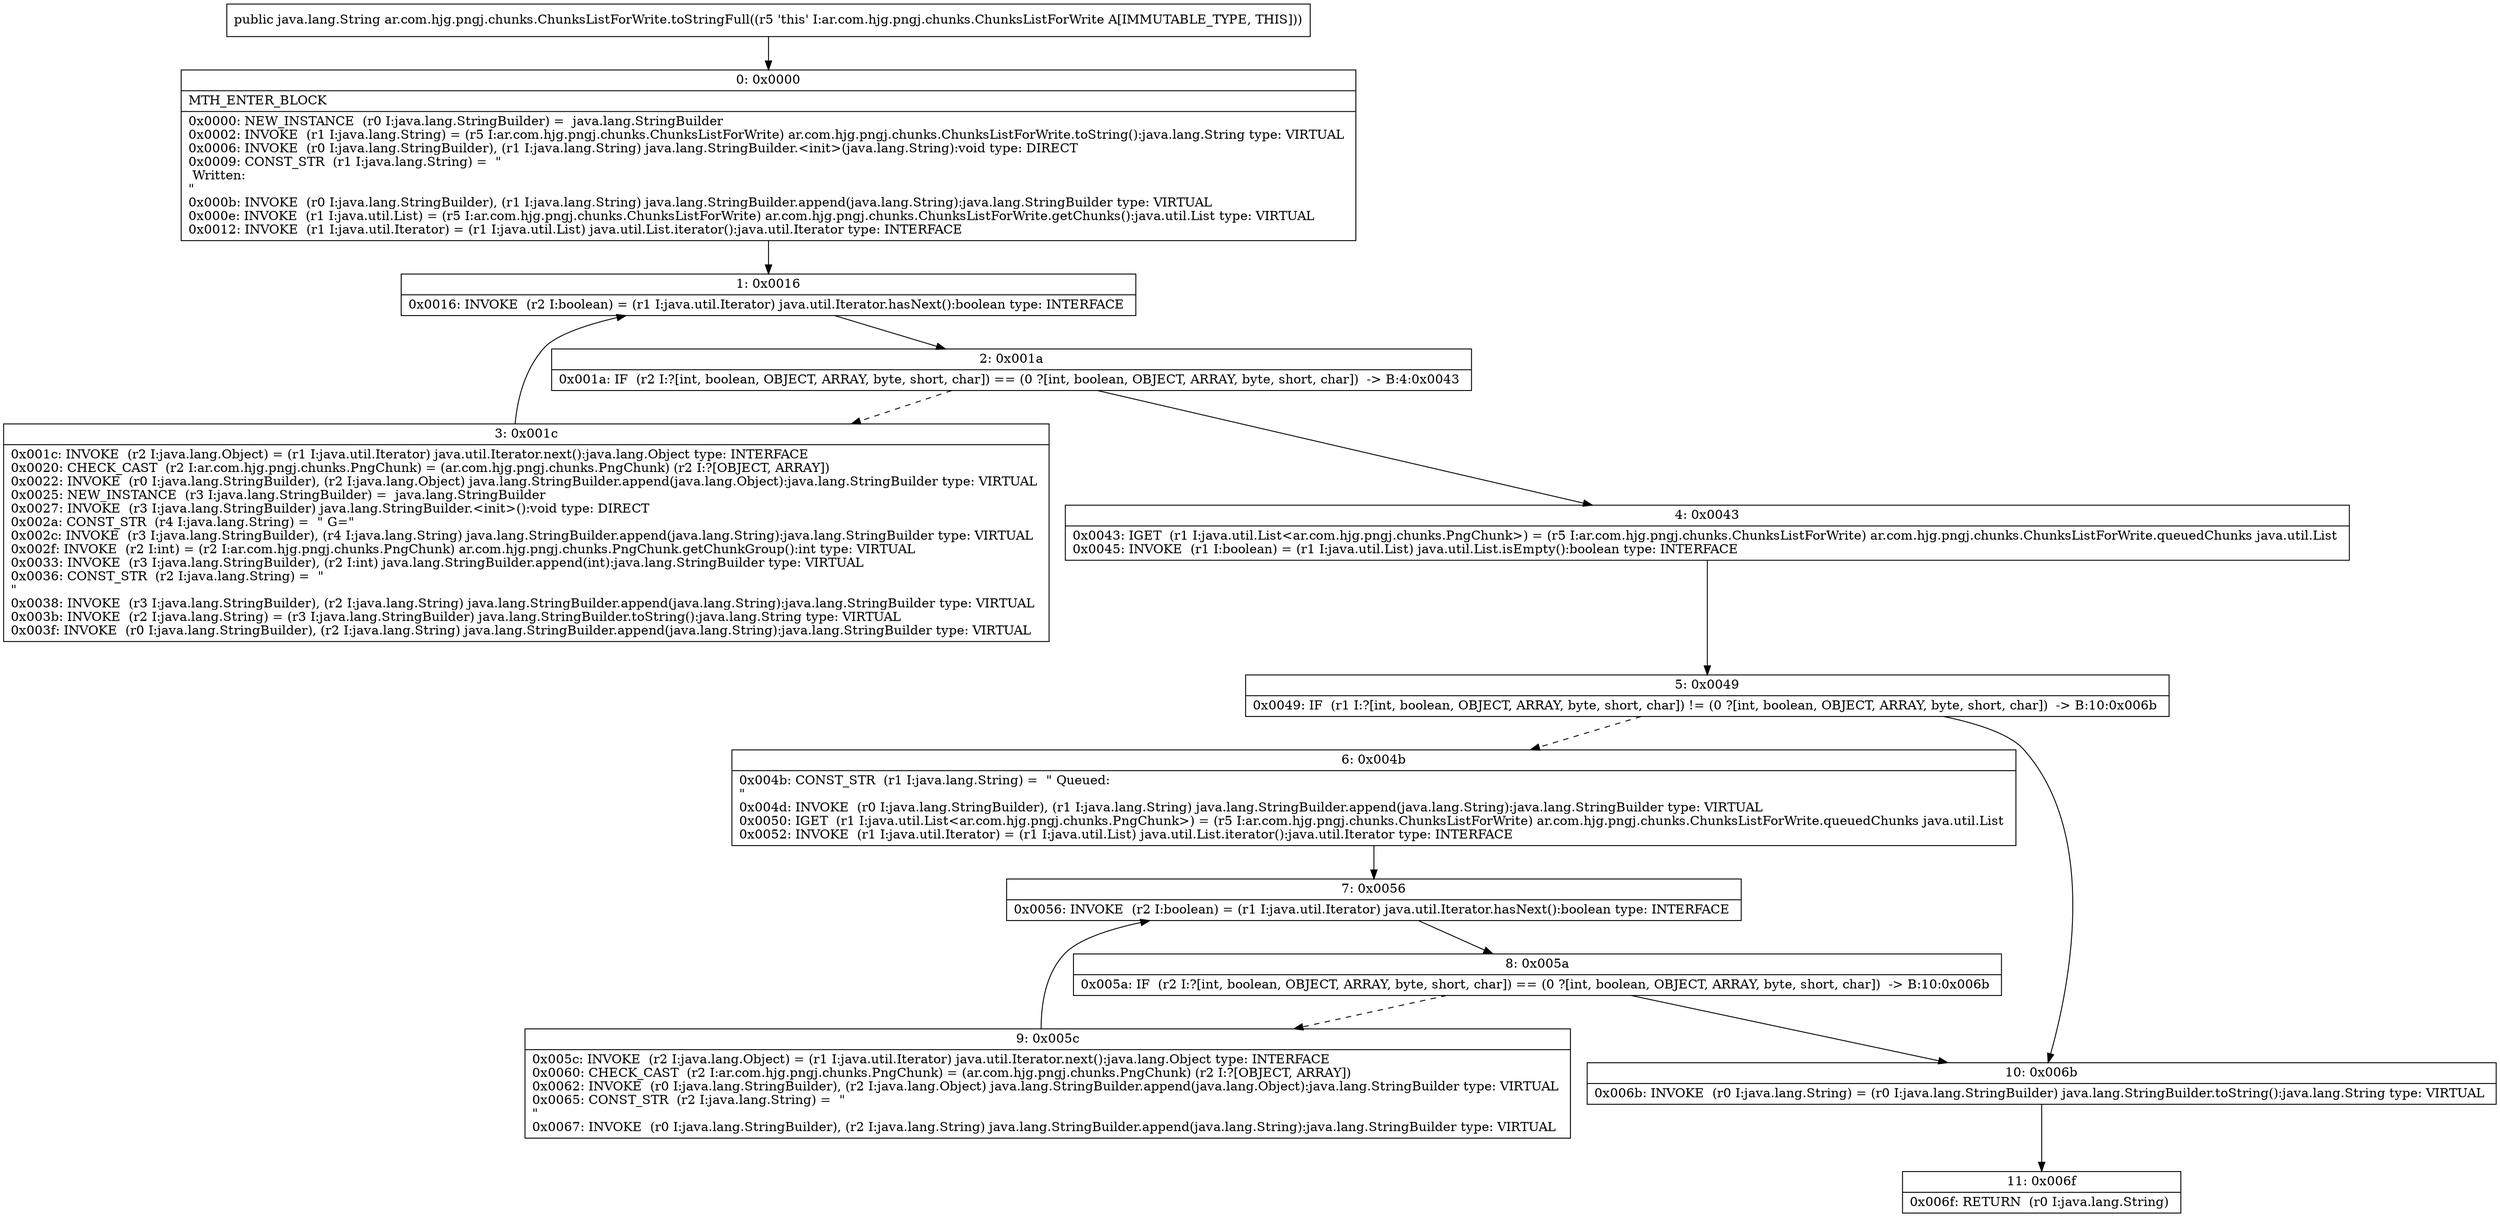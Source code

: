digraph "CFG forar.com.hjg.pngj.chunks.ChunksListForWrite.toStringFull()Ljava\/lang\/String;" {
Node_0 [shape=record,label="{0\:\ 0x0000|MTH_ENTER_BLOCK\l|0x0000: NEW_INSTANCE  (r0 I:java.lang.StringBuilder) =  java.lang.StringBuilder \l0x0002: INVOKE  (r1 I:java.lang.String) = (r5 I:ar.com.hjg.pngj.chunks.ChunksListForWrite) ar.com.hjg.pngj.chunks.ChunksListForWrite.toString():java.lang.String type: VIRTUAL \l0x0006: INVOKE  (r0 I:java.lang.StringBuilder), (r1 I:java.lang.String) java.lang.StringBuilder.\<init\>(java.lang.String):void type: DIRECT \l0x0009: CONST_STR  (r1 I:java.lang.String) =  \"\l Written:\l\" \l0x000b: INVOKE  (r0 I:java.lang.StringBuilder), (r1 I:java.lang.String) java.lang.StringBuilder.append(java.lang.String):java.lang.StringBuilder type: VIRTUAL \l0x000e: INVOKE  (r1 I:java.util.List) = (r5 I:ar.com.hjg.pngj.chunks.ChunksListForWrite) ar.com.hjg.pngj.chunks.ChunksListForWrite.getChunks():java.util.List type: VIRTUAL \l0x0012: INVOKE  (r1 I:java.util.Iterator) = (r1 I:java.util.List) java.util.List.iterator():java.util.Iterator type: INTERFACE \l}"];
Node_1 [shape=record,label="{1\:\ 0x0016|0x0016: INVOKE  (r2 I:boolean) = (r1 I:java.util.Iterator) java.util.Iterator.hasNext():boolean type: INTERFACE \l}"];
Node_2 [shape=record,label="{2\:\ 0x001a|0x001a: IF  (r2 I:?[int, boolean, OBJECT, ARRAY, byte, short, char]) == (0 ?[int, boolean, OBJECT, ARRAY, byte, short, char])  \-\> B:4:0x0043 \l}"];
Node_3 [shape=record,label="{3\:\ 0x001c|0x001c: INVOKE  (r2 I:java.lang.Object) = (r1 I:java.util.Iterator) java.util.Iterator.next():java.lang.Object type: INTERFACE \l0x0020: CHECK_CAST  (r2 I:ar.com.hjg.pngj.chunks.PngChunk) = (ar.com.hjg.pngj.chunks.PngChunk) (r2 I:?[OBJECT, ARRAY]) \l0x0022: INVOKE  (r0 I:java.lang.StringBuilder), (r2 I:java.lang.Object) java.lang.StringBuilder.append(java.lang.Object):java.lang.StringBuilder type: VIRTUAL \l0x0025: NEW_INSTANCE  (r3 I:java.lang.StringBuilder) =  java.lang.StringBuilder \l0x0027: INVOKE  (r3 I:java.lang.StringBuilder) java.lang.StringBuilder.\<init\>():void type: DIRECT \l0x002a: CONST_STR  (r4 I:java.lang.String) =  \" G=\" \l0x002c: INVOKE  (r3 I:java.lang.StringBuilder), (r4 I:java.lang.String) java.lang.StringBuilder.append(java.lang.String):java.lang.StringBuilder type: VIRTUAL \l0x002f: INVOKE  (r2 I:int) = (r2 I:ar.com.hjg.pngj.chunks.PngChunk) ar.com.hjg.pngj.chunks.PngChunk.getChunkGroup():int type: VIRTUAL \l0x0033: INVOKE  (r3 I:java.lang.StringBuilder), (r2 I:int) java.lang.StringBuilder.append(int):java.lang.StringBuilder type: VIRTUAL \l0x0036: CONST_STR  (r2 I:java.lang.String) =  \"\l\" \l0x0038: INVOKE  (r3 I:java.lang.StringBuilder), (r2 I:java.lang.String) java.lang.StringBuilder.append(java.lang.String):java.lang.StringBuilder type: VIRTUAL \l0x003b: INVOKE  (r2 I:java.lang.String) = (r3 I:java.lang.StringBuilder) java.lang.StringBuilder.toString():java.lang.String type: VIRTUAL \l0x003f: INVOKE  (r0 I:java.lang.StringBuilder), (r2 I:java.lang.String) java.lang.StringBuilder.append(java.lang.String):java.lang.StringBuilder type: VIRTUAL \l}"];
Node_4 [shape=record,label="{4\:\ 0x0043|0x0043: IGET  (r1 I:java.util.List\<ar.com.hjg.pngj.chunks.PngChunk\>) = (r5 I:ar.com.hjg.pngj.chunks.ChunksListForWrite) ar.com.hjg.pngj.chunks.ChunksListForWrite.queuedChunks java.util.List \l0x0045: INVOKE  (r1 I:boolean) = (r1 I:java.util.List) java.util.List.isEmpty():boolean type: INTERFACE \l}"];
Node_5 [shape=record,label="{5\:\ 0x0049|0x0049: IF  (r1 I:?[int, boolean, OBJECT, ARRAY, byte, short, char]) != (0 ?[int, boolean, OBJECT, ARRAY, byte, short, char])  \-\> B:10:0x006b \l}"];
Node_6 [shape=record,label="{6\:\ 0x004b|0x004b: CONST_STR  (r1 I:java.lang.String) =  \" Queued:\l\" \l0x004d: INVOKE  (r0 I:java.lang.StringBuilder), (r1 I:java.lang.String) java.lang.StringBuilder.append(java.lang.String):java.lang.StringBuilder type: VIRTUAL \l0x0050: IGET  (r1 I:java.util.List\<ar.com.hjg.pngj.chunks.PngChunk\>) = (r5 I:ar.com.hjg.pngj.chunks.ChunksListForWrite) ar.com.hjg.pngj.chunks.ChunksListForWrite.queuedChunks java.util.List \l0x0052: INVOKE  (r1 I:java.util.Iterator) = (r1 I:java.util.List) java.util.List.iterator():java.util.Iterator type: INTERFACE \l}"];
Node_7 [shape=record,label="{7\:\ 0x0056|0x0056: INVOKE  (r2 I:boolean) = (r1 I:java.util.Iterator) java.util.Iterator.hasNext():boolean type: INTERFACE \l}"];
Node_8 [shape=record,label="{8\:\ 0x005a|0x005a: IF  (r2 I:?[int, boolean, OBJECT, ARRAY, byte, short, char]) == (0 ?[int, boolean, OBJECT, ARRAY, byte, short, char])  \-\> B:10:0x006b \l}"];
Node_9 [shape=record,label="{9\:\ 0x005c|0x005c: INVOKE  (r2 I:java.lang.Object) = (r1 I:java.util.Iterator) java.util.Iterator.next():java.lang.Object type: INTERFACE \l0x0060: CHECK_CAST  (r2 I:ar.com.hjg.pngj.chunks.PngChunk) = (ar.com.hjg.pngj.chunks.PngChunk) (r2 I:?[OBJECT, ARRAY]) \l0x0062: INVOKE  (r0 I:java.lang.StringBuilder), (r2 I:java.lang.Object) java.lang.StringBuilder.append(java.lang.Object):java.lang.StringBuilder type: VIRTUAL \l0x0065: CONST_STR  (r2 I:java.lang.String) =  \"\l\" \l0x0067: INVOKE  (r0 I:java.lang.StringBuilder), (r2 I:java.lang.String) java.lang.StringBuilder.append(java.lang.String):java.lang.StringBuilder type: VIRTUAL \l}"];
Node_10 [shape=record,label="{10\:\ 0x006b|0x006b: INVOKE  (r0 I:java.lang.String) = (r0 I:java.lang.StringBuilder) java.lang.StringBuilder.toString():java.lang.String type: VIRTUAL \l}"];
Node_11 [shape=record,label="{11\:\ 0x006f|0x006f: RETURN  (r0 I:java.lang.String) \l}"];
MethodNode[shape=record,label="{public java.lang.String ar.com.hjg.pngj.chunks.ChunksListForWrite.toStringFull((r5 'this' I:ar.com.hjg.pngj.chunks.ChunksListForWrite A[IMMUTABLE_TYPE, THIS])) }"];
MethodNode -> Node_0;
Node_0 -> Node_1;
Node_1 -> Node_2;
Node_2 -> Node_3[style=dashed];
Node_2 -> Node_4;
Node_3 -> Node_1;
Node_4 -> Node_5;
Node_5 -> Node_6[style=dashed];
Node_5 -> Node_10;
Node_6 -> Node_7;
Node_7 -> Node_8;
Node_8 -> Node_9[style=dashed];
Node_8 -> Node_10;
Node_9 -> Node_7;
Node_10 -> Node_11;
}

